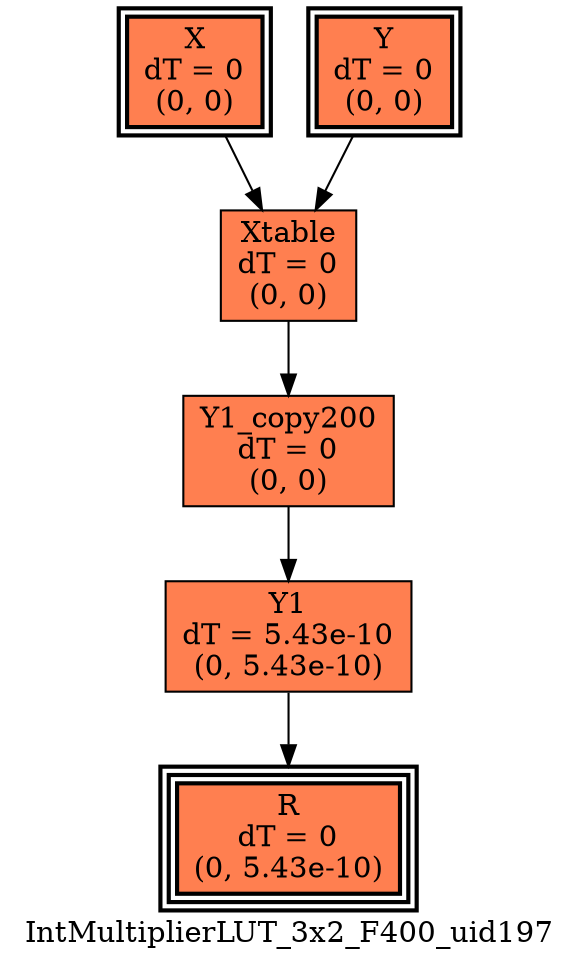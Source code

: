 digraph IntMultiplierLUT_3x2_F400_uid197
{
	//graph drawing options
	label=IntMultiplierLUT_3x2_F400_uid197;
	labelloc=bottom;
	labeljust=right;
	ratio=auto;
	nodesep=0.25;
	ranksep=0.5;

	//input/output signals of operator IntMultiplierLUT_3x2_F400_uid197
	X__IntMultiplierLUT_3x2_F400_uid197 [ label="X\ndT = 0\n(0, 0)", shape=box, color=black, style="bold, filled", fillcolor=coral, peripheries=2 ];
	Y__IntMultiplierLUT_3x2_F400_uid197 [ label="Y\ndT = 0\n(0, 0)", shape=box, color=black, style="bold, filled", fillcolor=coral, peripheries=2 ];
	R__IntMultiplierLUT_3x2_F400_uid197 [ label="R\ndT = 0\n(0, 5.43e-10)", shape=box, color=black, style="bold, filled", fillcolor=coral, peripheries=3 ];
	{rank=same X__IntMultiplierLUT_3x2_F400_uid197, Y__IntMultiplierLUT_3x2_F400_uid197};
	{rank=same R__IntMultiplierLUT_3x2_F400_uid197};
	//internal signals of operator IntMultiplierLUT_3x2_F400_uid197
	Xtable__IntMultiplierLUT_3x2_F400_uid197 [ label="Xtable\ndT = 0\n(0, 0)", shape=box, color=black, style=filled, fillcolor=coral, peripheries=1 ];
	Y1__IntMultiplierLUT_3x2_F400_uid197 [ label="Y1\ndT = 5.43e-10\n(0, 5.43e-10)", shape=box, color=black, style=filled, fillcolor=coral, peripheries=1 ];
	Y1_copy200__IntMultiplierLUT_3x2_F400_uid197 [ label="Y1_copy200\ndT = 0\n(0, 0)", shape=box, color=black, style=filled, fillcolor=coral, peripheries=1 ];

	//subcomponents of operator IntMultiplierLUT_3x2_F400_uid197

	//input and internal signal connections of operator IntMultiplierLUT_3x2_F400_uid197
	X__IntMultiplierLUT_3x2_F400_uid197 -> Xtable__IntMultiplierLUT_3x2_F400_uid197 [ arrowhead=normal, arrowsize=1.0, arrowtail=normal, color=black, dir=forward  ];
	Y__IntMultiplierLUT_3x2_F400_uid197 -> Xtable__IntMultiplierLUT_3x2_F400_uid197 [ arrowhead=normal, arrowsize=1.0, arrowtail=normal, color=black, dir=forward  ];
	Xtable__IntMultiplierLUT_3x2_F400_uid197 -> Y1_copy200__IntMultiplierLUT_3x2_F400_uid197 [ arrowhead=normal, arrowsize=1.0, arrowtail=normal, color=black, dir=forward  ];
	Y1__IntMultiplierLUT_3x2_F400_uid197 -> R__IntMultiplierLUT_3x2_F400_uid197 [ arrowhead=normal, arrowsize=1.0, arrowtail=normal, color=black, dir=forward  ];
	Y1_copy200__IntMultiplierLUT_3x2_F400_uid197 -> Y1__IntMultiplierLUT_3x2_F400_uid197 [ arrowhead=normal, arrowsize=1.0, arrowtail=normal, color=black, dir=forward  ];
}

